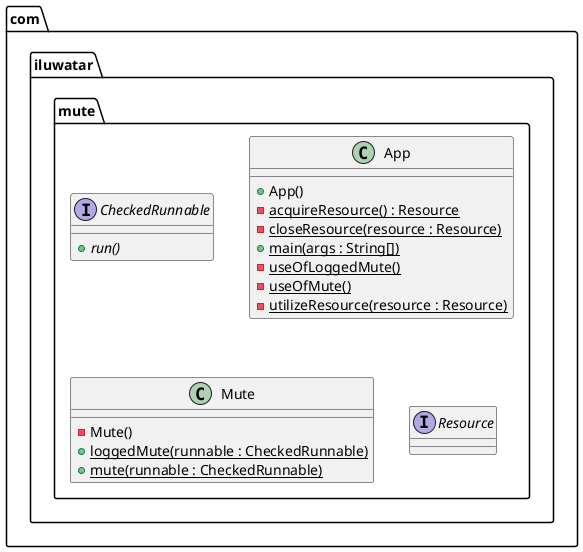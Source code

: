 @startuml
package com.iluwatar.mute {
  interface CheckedRunnable {
    + run() {abstract}
  }
  class App {
    + App()
    - acquireResource() : Resource {static}
    - closeResource(resource : Resource) {static}
    + main(args : String[]) {static}
    - useOfLoggedMute() {static}
    - useOfMute() {static}
    - utilizeResource(resource : Resource) {static}
  }
  class Mute {
    - Mute()
    + loggedMute(runnable : CheckedRunnable) {static}
    + mute(runnable : CheckedRunnable) {static}
  }
  interface Resource {
  }
}
@enduml